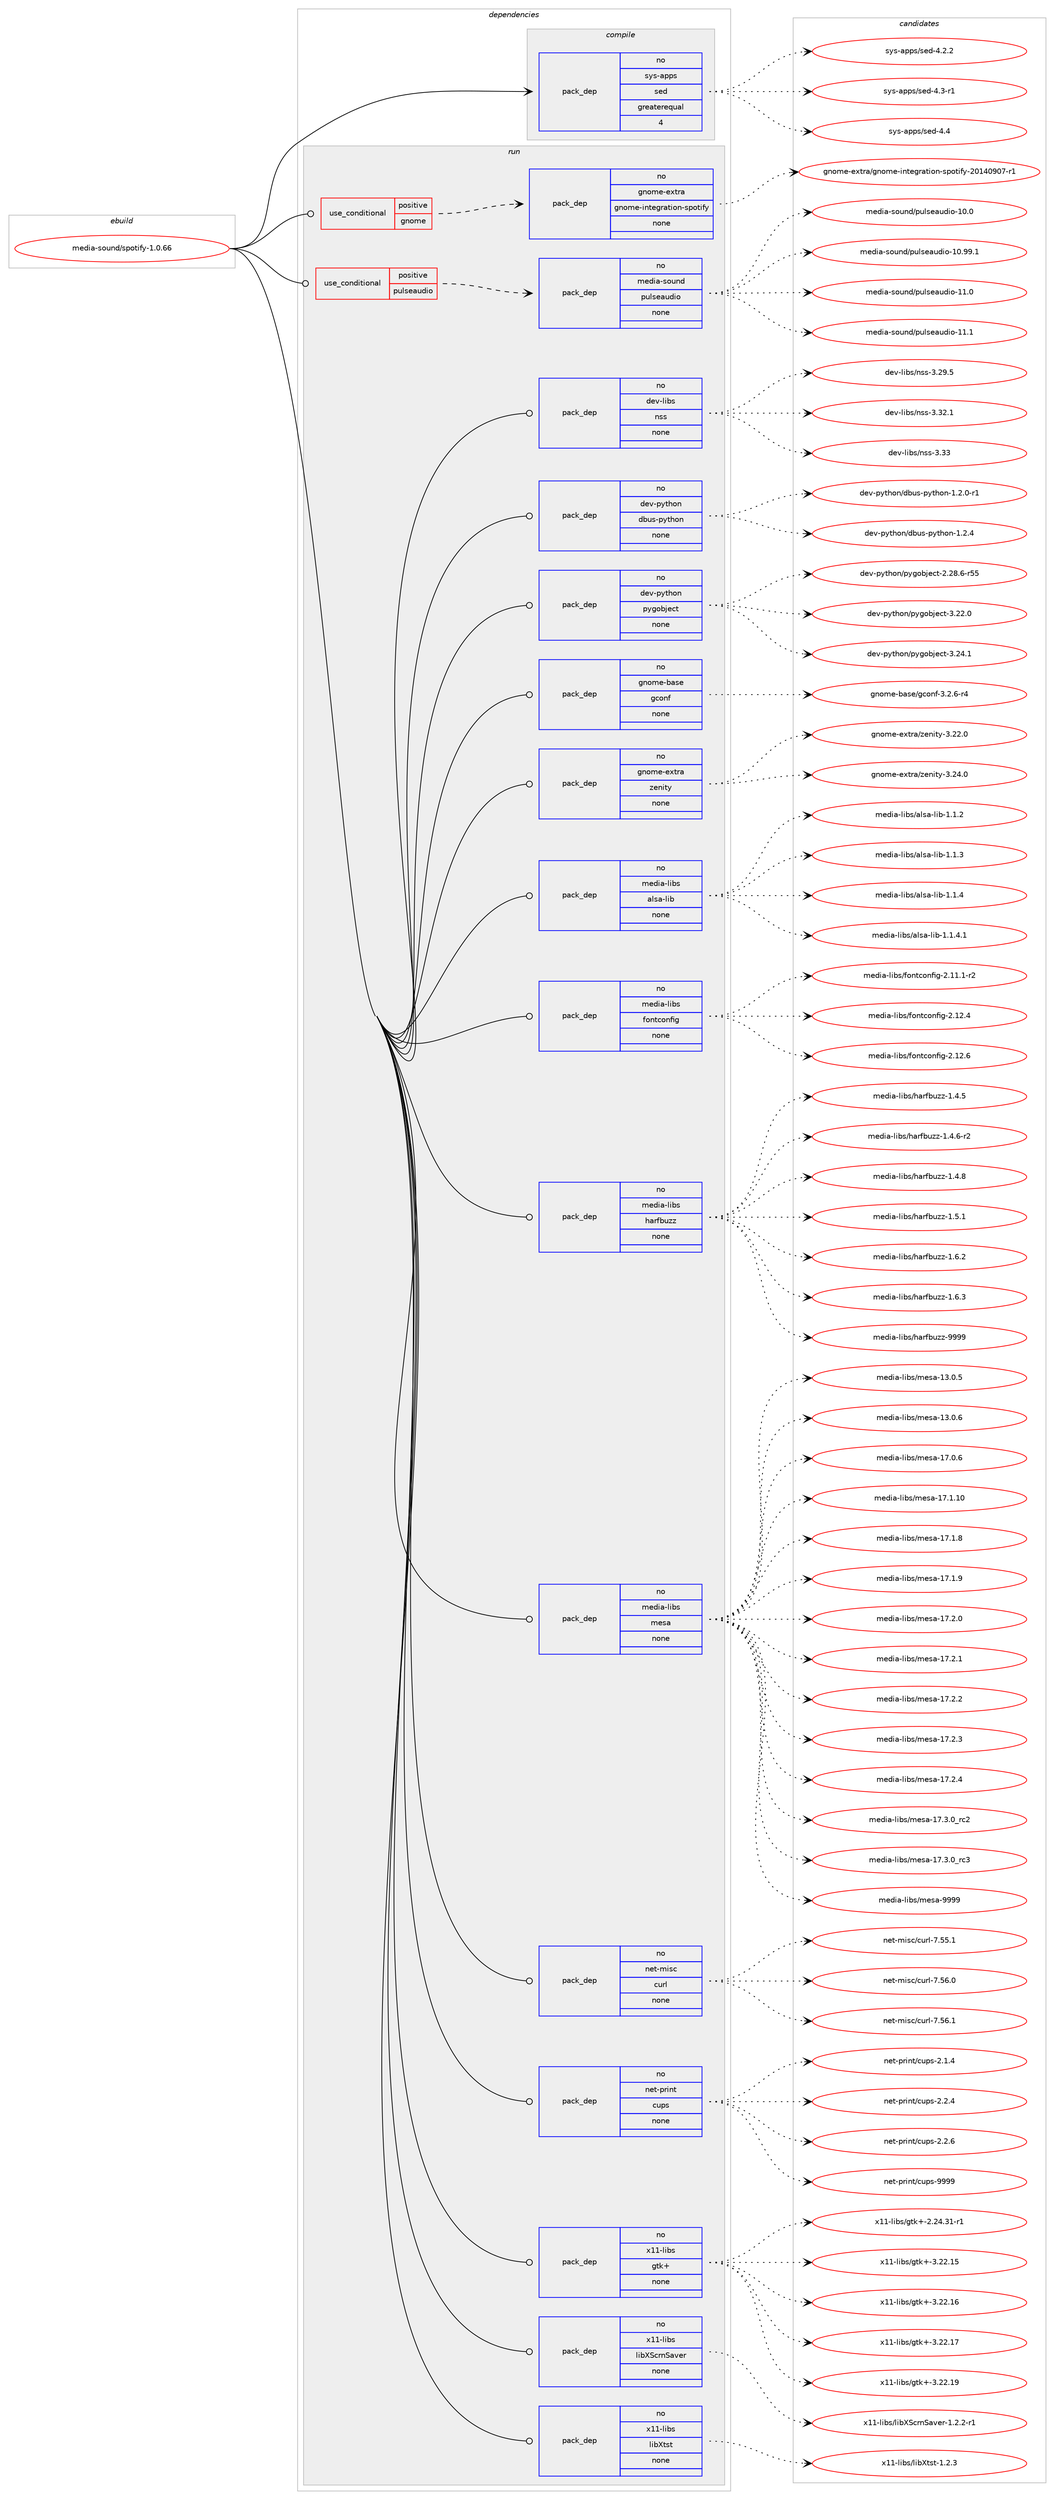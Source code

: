 digraph prolog {

# *************
# Graph options
# *************

newrank=true;
concentrate=true;
compound=true;
graph [rankdir=LR,fontname=Helvetica,fontsize=10,ranksep=1.5];#, ranksep=2.5, nodesep=0.2];
edge  [arrowhead=vee];
node  [fontname=Helvetica,fontsize=10];

# **********
# The ebuild
# **********

subgraph cluster_leftcol {
color=gray;
rank=same;
label=<<i>ebuild</i>>;
id [label="media-sound/spotify-1.0.66", color=red, width=4, href="../media-sound/spotify-1.0.66.svg"];
}

# ****************
# The dependencies
# ****************

subgraph cluster_midcol {
color=gray;
label=<<i>dependencies</i>>;
subgraph cluster_compile {
fillcolor="#eeeeee";
style=filled;
label=<<i>compile</i>>;
subgraph pack285924 {
dependency387143 [label=<<TABLE BORDER="0" CELLBORDER="1" CELLSPACING="0" CELLPADDING="4" WIDTH="220"><TR><TD ROWSPAN="6" CELLPADDING="30">pack_dep</TD></TR><TR><TD WIDTH="110">no</TD></TR><TR><TD>sys-apps</TD></TR><TR><TD>sed</TD></TR><TR><TD>greaterequal</TD></TR><TR><TD>4</TD></TR></TABLE>>, shape=none, color=blue];
}
id:e -> dependency387143:w [weight=20,style="solid",arrowhead="vee"];
}
subgraph cluster_compileandrun {
fillcolor="#eeeeee";
style=filled;
label=<<i>compile and run</i>>;
}
subgraph cluster_run {
fillcolor="#eeeeee";
style=filled;
label=<<i>run</i>>;
subgraph cond94941 {
dependency387144 [label=<<TABLE BORDER="0" CELLBORDER="1" CELLSPACING="0" CELLPADDING="4"><TR><TD ROWSPAN="3" CELLPADDING="10">use_conditional</TD></TR><TR><TD>positive</TD></TR><TR><TD>gnome</TD></TR></TABLE>>, shape=none, color=red];
subgraph pack285925 {
dependency387145 [label=<<TABLE BORDER="0" CELLBORDER="1" CELLSPACING="0" CELLPADDING="4" WIDTH="220"><TR><TD ROWSPAN="6" CELLPADDING="30">pack_dep</TD></TR><TR><TD WIDTH="110">no</TD></TR><TR><TD>gnome-extra</TD></TR><TR><TD>gnome-integration-spotify</TD></TR><TR><TD>none</TD></TR><TR><TD></TD></TR></TABLE>>, shape=none, color=blue];
}
dependency387144:e -> dependency387145:w [weight=20,style="dashed",arrowhead="vee"];
}
id:e -> dependency387144:w [weight=20,style="solid",arrowhead="odot"];
subgraph cond94942 {
dependency387146 [label=<<TABLE BORDER="0" CELLBORDER="1" CELLSPACING="0" CELLPADDING="4"><TR><TD ROWSPAN="3" CELLPADDING="10">use_conditional</TD></TR><TR><TD>positive</TD></TR><TR><TD>pulseaudio</TD></TR></TABLE>>, shape=none, color=red];
subgraph pack285926 {
dependency387147 [label=<<TABLE BORDER="0" CELLBORDER="1" CELLSPACING="0" CELLPADDING="4" WIDTH="220"><TR><TD ROWSPAN="6" CELLPADDING="30">pack_dep</TD></TR><TR><TD WIDTH="110">no</TD></TR><TR><TD>media-sound</TD></TR><TR><TD>pulseaudio</TD></TR><TR><TD>none</TD></TR><TR><TD></TD></TR></TABLE>>, shape=none, color=blue];
}
dependency387146:e -> dependency387147:w [weight=20,style="dashed",arrowhead="vee"];
}
id:e -> dependency387146:w [weight=20,style="solid",arrowhead="odot"];
subgraph pack285927 {
dependency387148 [label=<<TABLE BORDER="0" CELLBORDER="1" CELLSPACING="0" CELLPADDING="4" WIDTH="220"><TR><TD ROWSPAN="6" CELLPADDING="30">pack_dep</TD></TR><TR><TD WIDTH="110">no</TD></TR><TR><TD>dev-libs</TD></TR><TR><TD>nss</TD></TR><TR><TD>none</TD></TR><TR><TD></TD></TR></TABLE>>, shape=none, color=blue];
}
id:e -> dependency387148:w [weight=20,style="solid",arrowhead="odot"];
subgraph pack285928 {
dependency387149 [label=<<TABLE BORDER="0" CELLBORDER="1" CELLSPACING="0" CELLPADDING="4" WIDTH="220"><TR><TD ROWSPAN="6" CELLPADDING="30">pack_dep</TD></TR><TR><TD WIDTH="110">no</TD></TR><TR><TD>dev-python</TD></TR><TR><TD>dbus-python</TD></TR><TR><TD>none</TD></TR><TR><TD></TD></TR></TABLE>>, shape=none, color=blue];
}
id:e -> dependency387149:w [weight=20,style="solid",arrowhead="odot"];
subgraph pack285929 {
dependency387150 [label=<<TABLE BORDER="0" CELLBORDER="1" CELLSPACING="0" CELLPADDING="4" WIDTH="220"><TR><TD ROWSPAN="6" CELLPADDING="30">pack_dep</TD></TR><TR><TD WIDTH="110">no</TD></TR><TR><TD>dev-python</TD></TR><TR><TD>pygobject</TD></TR><TR><TD>none</TD></TR><TR><TD></TD></TR></TABLE>>, shape=none, color=blue];
}
id:e -> dependency387150:w [weight=20,style="solid",arrowhead="odot"];
subgraph pack285930 {
dependency387151 [label=<<TABLE BORDER="0" CELLBORDER="1" CELLSPACING="0" CELLPADDING="4" WIDTH="220"><TR><TD ROWSPAN="6" CELLPADDING="30">pack_dep</TD></TR><TR><TD WIDTH="110">no</TD></TR><TR><TD>gnome-base</TD></TR><TR><TD>gconf</TD></TR><TR><TD>none</TD></TR><TR><TD></TD></TR></TABLE>>, shape=none, color=blue];
}
id:e -> dependency387151:w [weight=20,style="solid",arrowhead="odot"];
subgraph pack285931 {
dependency387152 [label=<<TABLE BORDER="0" CELLBORDER="1" CELLSPACING="0" CELLPADDING="4" WIDTH="220"><TR><TD ROWSPAN="6" CELLPADDING="30">pack_dep</TD></TR><TR><TD WIDTH="110">no</TD></TR><TR><TD>gnome-extra</TD></TR><TR><TD>zenity</TD></TR><TR><TD>none</TD></TR><TR><TD></TD></TR></TABLE>>, shape=none, color=blue];
}
id:e -> dependency387152:w [weight=20,style="solid",arrowhead="odot"];
subgraph pack285932 {
dependency387153 [label=<<TABLE BORDER="0" CELLBORDER="1" CELLSPACING="0" CELLPADDING="4" WIDTH="220"><TR><TD ROWSPAN="6" CELLPADDING="30">pack_dep</TD></TR><TR><TD WIDTH="110">no</TD></TR><TR><TD>media-libs</TD></TR><TR><TD>alsa-lib</TD></TR><TR><TD>none</TD></TR><TR><TD></TD></TR></TABLE>>, shape=none, color=blue];
}
id:e -> dependency387153:w [weight=20,style="solid",arrowhead="odot"];
subgraph pack285933 {
dependency387154 [label=<<TABLE BORDER="0" CELLBORDER="1" CELLSPACING="0" CELLPADDING="4" WIDTH="220"><TR><TD ROWSPAN="6" CELLPADDING="30">pack_dep</TD></TR><TR><TD WIDTH="110">no</TD></TR><TR><TD>media-libs</TD></TR><TR><TD>fontconfig</TD></TR><TR><TD>none</TD></TR><TR><TD></TD></TR></TABLE>>, shape=none, color=blue];
}
id:e -> dependency387154:w [weight=20,style="solid",arrowhead="odot"];
subgraph pack285934 {
dependency387155 [label=<<TABLE BORDER="0" CELLBORDER="1" CELLSPACING="0" CELLPADDING="4" WIDTH="220"><TR><TD ROWSPAN="6" CELLPADDING="30">pack_dep</TD></TR><TR><TD WIDTH="110">no</TD></TR><TR><TD>media-libs</TD></TR><TR><TD>harfbuzz</TD></TR><TR><TD>none</TD></TR><TR><TD></TD></TR></TABLE>>, shape=none, color=blue];
}
id:e -> dependency387155:w [weight=20,style="solid",arrowhead="odot"];
subgraph pack285935 {
dependency387156 [label=<<TABLE BORDER="0" CELLBORDER="1" CELLSPACING="0" CELLPADDING="4" WIDTH="220"><TR><TD ROWSPAN="6" CELLPADDING="30">pack_dep</TD></TR><TR><TD WIDTH="110">no</TD></TR><TR><TD>media-libs</TD></TR><TR><TD>mesa</TD></TR><TR><TD>none</TD></TR><TR><TD></TD></TR></TABLE>>, shape=none, color=blue];
}
id:e -> dependency387156:w [weight=20,style="solid",arrowhead="odot"];
subgraph pack285936 {
dependency387157 [label=<<TABLE BORDER="0" CELLBORDER="1" CELLSPACING="0" CELLPADDING="4" WIDTH="220"><TR><TD ROWSPAN="6" CELLPADDING="30">pack_dep</TD></TR><TR><TD WIDTH="110">no</TD></TR><TR><TD>net-misc</TD></TR><TR><TD>curl</TD></TR><TR><TD>none</TD></TR><TR><TD></TD></TR></TABLE>>, shape=none, color=blue];
}
id:e -> dependency387157:w [weight=20,style="solid",arrowhead="odot"];
subgraph pack285937 {
dependency387158 [label=<<TABLE BORDER="0" CELLBORDER="1" CELLSPACING="0" CELLPADDING="4" WIDTH="220"><TR><TD ROWSPAN="6" CELLPADDING="30">pack_dep</TD></TR><TR><TD WIDTH="110">no</TD></TR><TR><TD>net-print</TD></TR><TR><TD>cups</TD></TR><TR><TD>none</TD></TR><TR><TD></TD></TR></TABLE>>, shape=none, color=blue];
}
id:e -> dependency387158:w [weight=20,style="solid",arrowhead="odot"];
subgraph pack285938 {
dependency387159 [label=<<TABLE BORDER="0" CELLBORDER="1" CELLSPACING="0" CELLPADDING="4" WIDTH="220"><TR><TD ROWSPAN="6" CELLPADDING="30">pack_dep</TD></TR><TR><TD WIDTH="110">no</TD></TR><TR><TD>x11-libs</TD></TR><TR><TD>gtk+</TD></TR><TR><TD>none</TD></TR><TR><TD></TD></TR></TABLE>>, shape=none, color=blue];
}
id:e -> dependency387159:w [weight=20,style="solid",arrowhead="odot"];
subgraph pack285939 {
dependency387160 [label=<<TABLE BORDER="0" CELLBORDER="1" CELLSPACING="0" CELLPADDING="4" WIDTH="220"><TR><TD ROWSPAN="6" CELLPADDING="30">pack_dep</TD></TR><TR><TD WIDTH="110">no</TD></TR><TR><TD>x11-libs</TD></TR><TR><TD>libXScrnSaver</TD></TR><TR><TD>none</TD></TR><TR><TD></TD></TR></TABLE>>, shape=none, color=blue];
}
id:e -> dependency387160:w [weight=20,style="solid",arrowhead="odot"];
subgraph pack285940 {
dependency387161 [label=<<TABLE BORDER="0" CELLBORDER="1" CELLSPACING="0" CELLPADDING="4" WIDTH="220"><TR><TD ROWSPAN="6" CELLPADDING="30">pack_dep</TD></TR><TR><TD WIDTH="110">no</TD></TR><TR><TD>x11-libs</TD></TR><TR><TD>libXtst</TD></TR><TR><TD>none</TD></TR><TR><TD></TD></TR></TABLE>>, shape=none, color=blue];
}
id:e -> dependency387161:w [weight=20,style="solid",arrowhead="odot"];
}
}

# **************
# The candidates
# **************

subgraph cluster_choices {
rank=same;
color=gray;
label=<<i>candidates</i>>;

subgraph choice285924 {
color=black;
nodesep=1;
choice115121115459711211211547115101100455246504650 [label="sys-apps/sed-4.2.2", color=red, width=4,href="../sys-apps/sed-4.2.2.svg"];
choice115121115459711211211547115101100455246514511449 [label="sys-apps/sed-4.3-r1", color=red, width=4,href="../sys-apps/sed-4.3-r1.svg"];
choice11512111545971121121154711510110045524652 [label="sys-apps/sed-4.4", color=red, width=4,href="../sys-apps/sed-4.4.svg"];
dependency387143:e -> choice115121115459711211211547115101100455246504650:w [style=dotted,weight="100"];
dependency387143:e -> choice115121115459711211211547115101100455246514511449:w [style=dotted,weight="100"];
dependency387143:e -> choice11512111545971121121154711510110045524652:w [style=dotted,weight="100"];
}
subgraph choice285925 {
color=black;
nodesep=1;
choice1031101111091014510112011611497471031101111091014510511011610110311497116105111110451151121111161051021214550484952485748554511449 [label="gnome-extra/gnome-integration-spotify-20140907-r1", color=red, width=4,href="../gnome-extra/gnome-integration-spotify-20140907-r1.svg"];
dependency387145:e -> choice1031101111091014510112011611497471031101111091014510511011610110311497116105111110451151121111161051021214550484952485748554511449:w [style=dotted,weight="100"];
}
subgraph choice285926 {
color=black;
nodesep=1;
choice109101100105974511511111711010047112117108115101971171001051114549484648 [label="media-sound/pulseaudio-10.0", color=red, width=4,href="../media-sound/pulseaudio-10.0.svg"];
choice109101100105974511511111711010047112117108115101971171001051114549484657574649 [label="media-sound/pulseaudio-10.99.1", color=red, width=4,href="../media-sound/pulseaudio-10.99.1.svg"];
choice109101100105974511511111711010047112117108115101971171001051114549494648 [label="media-sound/pulseaudio-11.0", color=red, width=4,href="../media-sound/pulseaudio-11.0.svg"];
choice109101100105974511511111711010047112117108115101971171001051114549494649 [label="media-sound/pulseaudio-11.1", color=red, width=4,href="../media-sound/pulseaudio-11.1.svg"];
dependency387147:e -> choice109101100105974511511111711010047112117108115101971171001051114549484648:w [style=dotted,weight="100"];
dependency387147:e -> choice109101100105974511511111711010047112117108115101971171001051114549484657574649:w [style=dotted,weight="100"];
dependency387147:e -> choice109101100105974511511111711010047112117108115101971171001051114549494648:w [style=dotted,weight="100"];
dependency387147:e -> choice109101100105974511511111711010047112117108115101971171001051114549494649:w [style=dotted,weight="100"];
}
subgraph choice285927 {
color=black;
nodesep=1;
choice10010111845108105981154711011511545514650574653 [label="dev-libs/nss-3.29.5", color=red, width=4,href="../dev-libs/nss-3.29.5.svg"];
choice10010111845108105981154711011511545514651504649 [label="dev-libs/nss-3.32.1", color=red, width=4,href="../dev-libs/nss-3.32.1.svg"];
choice1001011184510810598115471101151154551465151 [label="dev-libs/nss-3.33", color=red, width=4,href="../dev-libs/nss-3.33.svg"];
dependency387148:e -> choice10010111845108105981154711011511545514650574653:w [style=dotted,weight="100"];
dependency387148:e -> choice10010111845108105981154711011511545514651504649:w [style=dotted,weight="100"];
dependency387148:e -> choice1001011184510810598115471101151154551465151:w [style=dotted,weight="100"];
}
subgraph choice285928 {
color=black;
nodesep=1;
choice100101118451121211161041111104710098117115451121211161041111104549465046484511449 [label="dev-python/dbus-python-1.2.0-r1", color=red, width=4,href="../dev-python/dbus-python-1.2.0-r1.svg"];
choice10010111845112121116104111110471009811711545112121116104111110454946504652 [label="dev-python/dbus-python-1.2.4", color=red, width=4,href="../dev-python/dbus-python-1.2.4.svg"];
dependency387149:e -> choice100101118451121211161041111104710098117115451121211161041111104549465046484511449:w [style=dotted,weight="100"];
dependency387149:e -> choice10010111845112121116104111110471009811711545112121116104111110454946504652:w [style=dotted,weight="100"];
}
subgraph choice285929 {
color=black;
nodesep=1;
choice1001011184511212111610411111047112121103111981061019911645504650564654451145353 [label="dev-python/pygobject-2.28.6-r55", color=red, width=4,href="../dev-python/pygobject-2.28.6-r55.svg"];
choice1001011184511212111610411111047112121103111981061019911645514650504648 [label="dev-python/pygobject-3.22.0", color=red, width=4,href="../dev-python/pygobject-3.22.0.svg"];
choice1001011184511212111610411111047112121103111981061019911645514650524649 [label="dev-python/pygobject-3.24.1", color=red, width=4,href="../dev-python/pygobject-3.24.1.svg"];
dependency387150:e -> choice1001011184511212111610411111047112121103111981061019911645504650564654451145353:w [style=dotted,weight="100"];
dependency387150:e -> choice1001011184511212111610411111047112121103111981061019911645514650504648:w [style=dotted,weight="100"];
dependency387150:e -> choice1001011184511212111610411111047112121103111981061019911645514650524649:w [style=dotted,weight="100"];
}
subgraph choice285930 {
color=black;
nodesep=1;
choice10311011110910145989711510147103991111101024551465046544511452 [label="gnome-base/gconf-3.2.6-r4", color=red, width=4,href="../gnome-base/gconf-3.2.6-r4.svg"];
dependency387151:e -> choice10311011110910145989711510147103991111101024551465046544511452:w [style=dotted,weight="100"];
}
subgraph choice285931 {
color=black;
nodesep=1;
choice10311011110910145101120116114974712210111010511612145514650504648 [label="gnome-extra/zenity-3.22.0", color=red, width=4,href="../gnome-extra/zenity-3.22.0.svg"];
choice10311011110910145101120116114974712210111010511612145514650524648 [label="gnome-extra/zenity-3.24.0", color=red, width=4,href="../gnome-extra/zenity-3.24.0.svg"];
dependency387152:e -> choice10311011110910145101120116114974712210111010511612145514650504648:w [style=dotted,weight="100"];
dependency387152:e -> choice10311011110910145101120116114974712210111010511612145514650524648:w [style=dotted,weight="100"];
}
subgraph choice285932 {
color=black;
nodesep=1;
choice1091011001059745108105981154797108115974510810598454946494650 [label="media-libs/alsa-lib-1.1.2", color=red, width=4,href="../media-libs/alsa-lib-1.1.2.svg"];
choice1091011001059745108105981154797108115974510810598454946494651 [label="media-libs/alsa-lib-1.1.3", color=red, width=4,href="../media-libs/alsa-lib-1.1.3.svg"];
choice1091011001059745108105981154797108115974510810598454946494652 [label="media-libs/alsa-lib-1.1.4", color=red, width=4,href="../media-libs/alsa-lib-1.1.4.svg"];
choice10910110010597451081059811547971081159745108105984549464946524649 [label="media-libs/alsa-lib-1.1.4.1", color=red, width=4,href="../media-libs/alsa-lib-1.1.4.1.svg"];
dependency387153:e -> choice1091011001059745108105981154797108115974510810598454946494650:w [style=dotted,weight="100"];
dependency387153:e -> choice1091011001059745108105981154797108115974510810598454946494651:w [style=dotted,weight="100"];
dependency387153:e -> choice1091011001059745108105981154797108115974510810598454946494652:w [style=dotted,weight="100"];
dependency387153:e -> choice10910110010597451081059811547971081159745108105984549464946524649:w [style=dotted,weight="100"];
}
subgraph choice285933 {
color=black;
nodesep=1;
choice1091011001059745108105981154710211111011699111110102105103455046494946494511450 [label="media-libs/fontconfig-2.11.1-r2", color=red, width=4,href="../media-libs/fontconfig-2.11.1-r2.svg"];
choice109101100105974510810598115471021111101169911111010210510345504649504652 [label="media-libs/fontconfig-2.12.4", color=red, width=4,href="../media-libs/fontconfig-2.12.4.svg"];
choice109101100105974510810598115471021111101169911111010210510345504649504654 [label="media-libs/fontconfig-2.12.6", color=red, width=4,href="../media-libs/fontconfig-2.12.6.svg"];
dependency387154:e -> choice1091011001059745108105981154710211111011699111110102105103455046494946494511450:w [style=dotted,weight="100"];
dependency387154:e -> choice109101100105974510810598115471021111101169911111010210510345504649504652:w [style=dotted,weight="100"];
dependency387154:e -> choice109101100105974510810598115471021111101169911111010210510345504649504654:w [style=dotted,weight="100"];
}
subgraph choice285934 {
color=black;
nodesep=1;
choice109101100105974510810598115471049711410298117122122454946524653 [label="media-libs/harfbuzz-1.4.5", color=red, width=4,href="../media-libs/harfbuzz-1.4.5.svg"];
choice1091011001059745108105981154710497114102981171221224549465246544511450 [label="media-libs/harfbuzz-1.4.6-r2", color=red, width=4,href="../media-libs/harfbuzz-1.4.6-r2.svg"];
choice109101100105974510810598115471049711410298117122122454946524656 [label="media-libs/harfbuzz-1.4.8", color=red, width=4,href="../media-libs/harfbuzz-1.4.8.svg"];
choice109101100105974510810598115471049711410298117122122454946534649 [label="media-libs/harfbuzz-1.5.1", color=red, width=4,href="../media-libs/harfbuzz-1.5.1.svg"];
choice109101100105974510810598115471049711410298117122122454946544650 [label="media-libs/harfbuzz-1.6.2", color=red, width=4,href="../media-libs/harfbuzz-1.6.2.svg"];
choice109101100105974510810598115471049711410298117122122454946544651 [label="media-libs/harfbuzz-1.6.3", color=red, width=4,href="../media-libs/harfbuzz-1.6.3.svg"];
choice1091011001059745108105981154710497114102981171221224557575757 [label="media-libs/harfbuzz-9999", color=red, width=4,href="../media-libs/harfbuzz-9999.svg"];
dependency387155:e -> choice109101100105974510810598115471049711410298117122122454946524653:w [style=dotted,weight="100"];
dependency387155:e -> choice1091011001059745108105981154710497114102981171221224549465246544511450:w [style=dotted,weight="100"];
dependency387155:e -> choice109101100105974510810598115471049711410298117122122454946524656:w [style=dotted,weight="100"];
dependency387155:e -> choice109101100105974510810598115471049711410298117122122454946534649:w [style=dotted,weight="100"];
dependency387155:e -> choice109101100105974510810598115471049711410298117122122454946544650:w [style=dotted,weight="100"];
dependency387155:e -> choice109101100105974510810598115471049711410298117122122454946544651:w [style=dotted,weight="100"];
dependency387155:e -> choice1091011001059745108105981154710497114102981171221224557575757:w [style=dotted,weight="100"];
}
subgraph choice285935 {
color=black;
nodesep=1;
choice109101100105974510810598115471091011159745495146484653 [label="media-libs/mesa-13.0.5", color=red, width=4,href="../media-libs/mesa-13.0.5.svg"];
choice109101100105974510810598115471091011159745495146484654 [label="media-libs/mesa-13.0.6", color=red, width=4,href="../media-libs/mesa-13.0.6.svg"];
choice109101100105974510810598115471091011159745495546484654 [label="media-libs/mesa-17.0.6", color=red, width=4,href="../media-libs/mesa-17.0.6.svg"];
choice10910110010597451081059811547109101115974549554649464948 [label="media-libs/mesa-17.1.10", color=red, width=4,href="../media-libs/mesa-17.1.10.svg"];
choice109101100105974510810598115471091011159745495546494656 [label="media-libs/mesa-17.1.8", color=red, width=4,href="../media-libs/mesa-17.1.8.svg"];
choice109101100105974510810598115471091011159745495546494657 [label="media-libs/mesa-17.1.9", color=red, width=4,href="../media-libs/mesa-17.1.9.svg"];
choice109101100105974510810598115471091011159745495546504648 [label="media-libs/mesa-17.2.0", color=red, width=4,href="../media-libs/mesa-17.2.0.svg"];
choice109101100105974510810598115471091011159745495546504649 [label="media-libs/mesa-17.2.1", color=red, width=4,href="../media-libs/mesa-17.2.1.svg"];
choice109101100105974510810598115471091011159745495546504650 [label="media-libs/mesa-17.2.2", color=red, width=4,href="../media-libs/mesa-17.2.2.svg"];
choice109101100105974510810598115471091011159745495546504651 [label="media-libs/mesa-17.2.3", color=red, width=4,href="../media-libs/mesa-17.2.3.svg"];
choice109101100105974510810598115471091011159745495546504652 [label="media-libs/mesa-17.2.4", color=red, width=4,href="../media-libs/mesa-17.2.4.svg"];
choice109101100105974510810598115471091011159745495546514648951149950 [label="media-libs/mesa-17.3.0_rc2", color=red, width=4,href="../media-libs/mesa-17.3.0_rc2.svg"];
choice109101100105974510810598115471091011159745495546514648951149951 [label="media-libs/mesa-17.3.0_rc3", color=red, width=4,href="../media-libs/mesa-17.3.0_rc3.svg"];
choice10910110010597451081059811547109101115974557575757 [label="media-libs/mesa-9999", color=red, width=4,href="../media-libs/mesa-9999.svg"];
dependency387156:e -> choice109101100105974510810598115471091011159745495146484653:w [style=dotted,weight="100"];
dependency387156:e -> choice109101100105974510810598115471091011159745495146484654:w [style=dotted,weight="100"];
dependency387156:e -> choice109101100105974510810598115471091011159745495546484654:w [style=dotted,weight="100"];
dependency387156:e -> choice10910110010597451081059811547109101115974549554649464948:w [style=dotted,weight="100"];
dependency387156:e -> choice109101100105974510810598115471091011159745495546494656:w [style=dotted,weight="100"];
dependency387156:e -> choice109101100105974510810598115471091011159745495546494657:w [style=dotted,weight="100"];
dependency387156:e -> choice109101100105974510810598115471091011159745495546504648:w [style=dotted,weight="100"];
dependency387156:e -> choice109101100105974510810598115471091011159745495546504649:w [style=dotted,weight="100"];
dependency387156:e -> choice109101100105974510810598115471091011159745495546504650:w [style=dotted,weight="100"];
dependency387156:e -> choice109101100105974510810598115471091011159745495546504651:w [style=dotted,weight="100"];
dependency387156:e -> choice109101100105974510810598115471091011159745495546504652:w [style=dotted,weight="100"];
dependency387156:e -> choice109101100105974510810598115471091011159745495546514648951149950:w [style=dotted,weight="100"];
dependency387156:e -> choice109101100105974510810598115471091011159745495546514648951149951:w [style=dotted,weight="100"];
dependency387156:e -> choice10910110010597451081059811547109101115974557575757:w [style=dotted,weight="100"];
}
subgraph choice285936 {
color=black;
nodesep=1;
choice1101011164510910511599479911711410845554653534649 [label="net-misc/curl-7.55.1", color=red, width=4,href="../net-misc/curl-7.55.1.svg"];
choice1101011164510910511599479911711410845554653544648 [label="net-misc/curl-7.56.0", color=red, width=4,href="../net-misc/curl-7.56.0.svg"];
choice1101011164510910511599479911711410845554653544649 [label="net-misc/curl-7.56.1", color=red, width=4,href="../net-misc/curl-7.56.1.svg"];
dependency387157:e -> choice1101011164510910511599479911711410845554653534649:w [style=dotted,weight="100"];
dependency387157:e -> choice1101011164510910511599479911711410845554653544648:w [style=dotted,weight="100"];
dependency387157:e -> choice1101011164510910511599479911711410845554653544649:w [style=dotted,weight="100"];
}
subgraph choice285937 {
color=black;
nodesep=1;
choice110101116451121141051101164799117112115455046494652 [label="net-print/cups-2.1.4", color=red, width=4,href="../net-print/cups-2.1.4.svg"];
choice110101116451121141051101164799117112115455046504652 [label="net-print/cups-2.2.4", color=red, width=4,href="../net-print/cups-2.2.4.svg"];
choice110101116451121141051101164799117112115455046504654 [label="net-print/cups-2.2.6", color=red, width=4,href="../net-print/cups-2.2.6.svg"];
choice1101011164511211410511011647991171121154557575757 [label="net-print/cups-9999", color=red, width=4,href="../net-print/cups-9999.svg"];
dependency387158:e -> choice110101116451121141051101164799117112115455046494652:w [style=dotted,weight="100"];
dependency387158:e -> choice110101116451121141051101164799117112115455046504652:w [style=dotted,weight="100"];
dependency387158:e -> choice110101116451121141051101164799117112115455046504654:w [style=dotted,weight="100"];
dependency387158:e -> choice1101011164511211410511011647991171121154557575757:w [style=dotted,weight="100"];
}
subgraph choice285938 {
color=black;
nodesep=1;
choice12049494510810598115471031161074345504650524651494511449 [label="x11-libs/gtk+-2.24.31-r1", color=red, width=4,href="../x11-libs/gtk+-2.24.31-r1.svg"];
choice1204949451081059811547103116107434551465050464953 [label="x11-libs/gtk+-3.22.15", color=red, width=4,href="../x11-libs/gtk+-3.22.15.svg"];
choice1204949451081059811547103116107434551465050464954 [label="x11-libs/gtk+-3.22.16", color=red, width=4,href="../x11-libs/gtk+-3.22.16.svg"];
choice1204949451081059811547103116107434551465050464955 [label="x11-libs/gtk+-3.22.17", color=red, width=4,href="../x11-libs/gtk+-3.22.17.svg"];
choice1204949451081059811547103116107434551465050464957 [label="x11-libs/gtk+-3.22.19", color=red, width=4,href="../x11-libs/gtk+-3.22.19.svg"];
dependency387159:e -> choice12049494510810598115471031161074345504650524651494511449:w [style=dotted,weight="100"];
dependency387159:e -> choice1204949451081059811547103116107434551465050464953:w [style=dotted,weight="100"];
dependency387159:e -> choice1204949451081059811547103116107434551465050464954:w [style=dotted,weight="100"];
dependency387159:e -> choice1204949451081059811547103116107434551465050464955:w [style=dotted,weight="100"];
dependency387159:e -> choice1204949451081059811547103116107434551465050464957:w [style=dotted,weight="100"];
}
subgraph choice285939 {
color=black;
nodesep=1;
choice12049494510810598115471081059888839911411083971181011144549465046504511449 [label="x11-libs/libXScrnSaver-1.2.2-r1", color=red, width=4,href="../x11-libs/libXScrnSaver-1.2.2-r1.svg"];
dependency387160:e -> choice12049494510810598115471081059888839911411083971181011144549465046504511449:w [style=dotted,weight="100"];
}
subgraph choice285940 {
color=black;
nodesep=1;
choice12049494510810598115471081059888116115116454946504651 [label="x11-libs/libXtst-1.2.3", color=red, width=4,href="../x11-libs/libXtst-1.2.3.svg"];
dependency387161:e -> choice12049494510810598115471081059888116115116454946504651:w [style=dotted,weight="100"];
}
}

}
